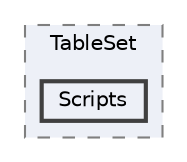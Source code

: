 digraph "104_Management_Stage/TableSet/Scripts"
{
 // LATEX_PDF_SIZE
  bgcolor="transparent";
  edge [fontname=Helvetica,fontsize=10,labelfontname=Helvetica,labelfontsize=10];
  node [fontname=Helvetica,fontsize=10,shape=box,height=0.2,width=0.4];
  compound=true
  subgraph clusterdir_a6698b8fda568d40500bfaa9860bab90 {
    graph [ bgcolor="#edf0f7", pencolor="grey50", label="TableSet", fontname=Helvetica,fontsize=10 style="filled,dashed", URL="dir_a6698b8fda568d40500bfaa9860bab90.html",tooltip=""]
  dir_d4385b12466d1121a0b1b5799dc3ffc6 [label="Scripts", fillcolor="#edf0f7", color="grey25", style="filled,bold", URL="dir_d4385b12466d1121a0b1b5799dc3ffc6.html",tooltip=""];
  }
}
